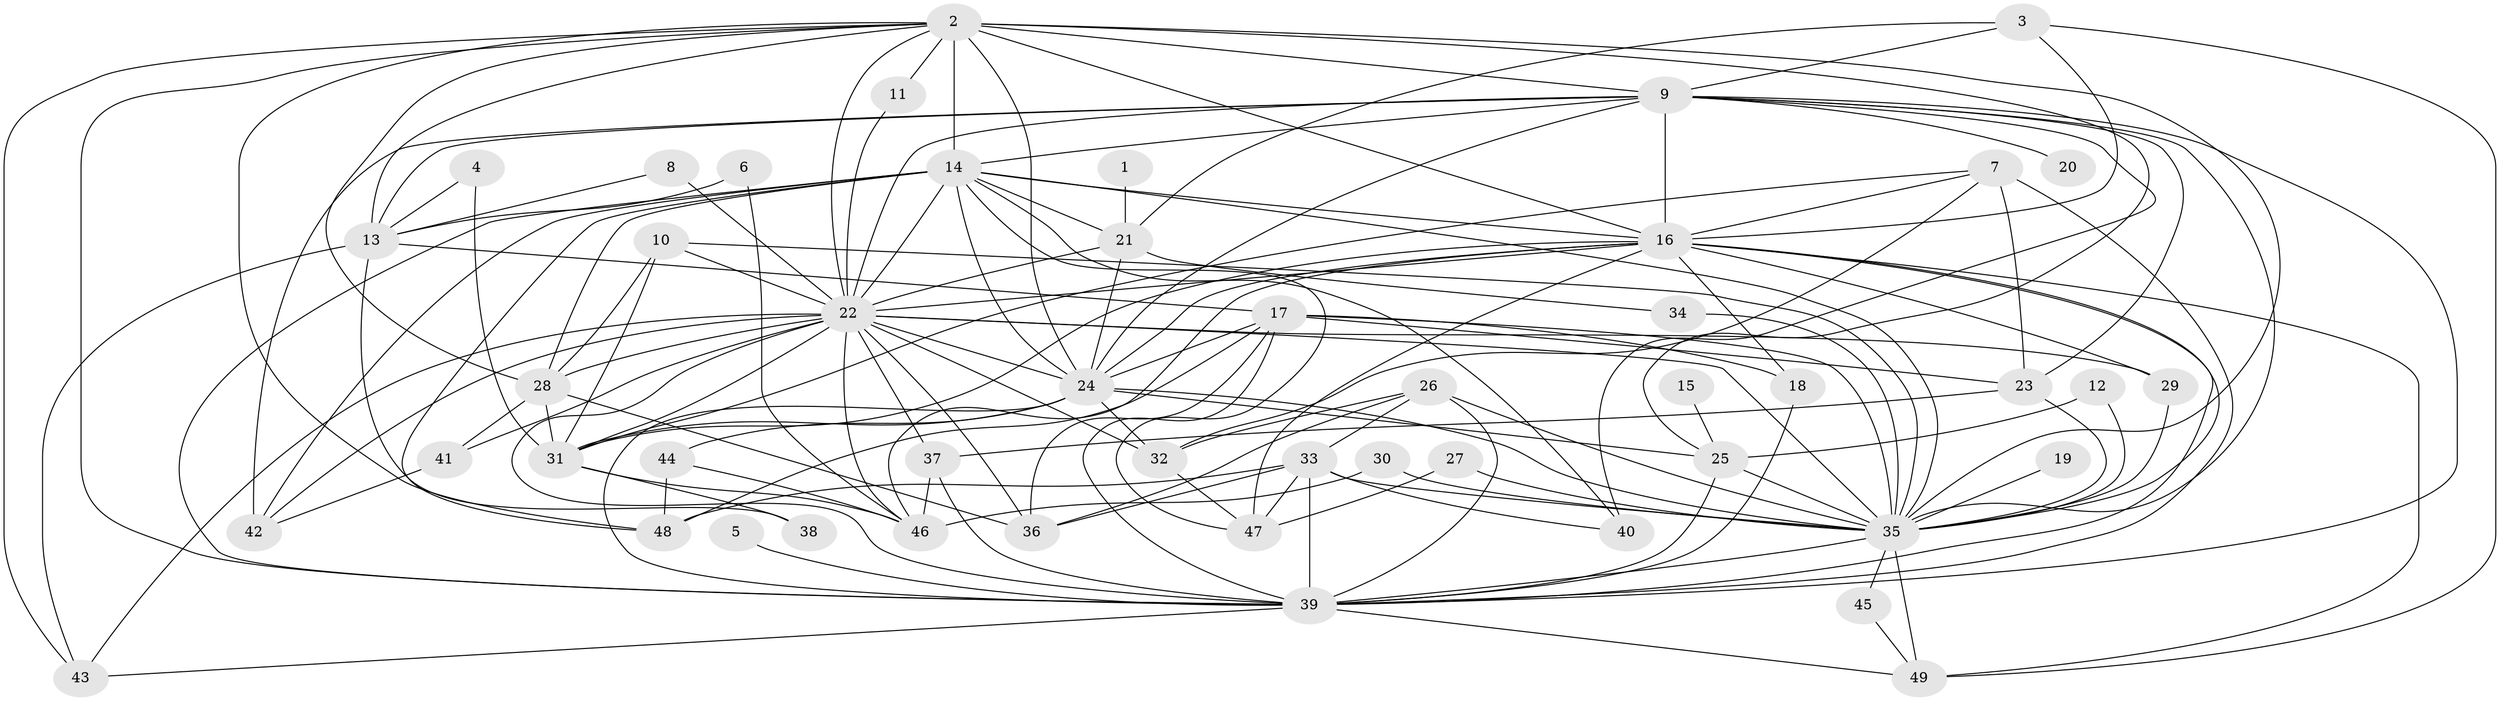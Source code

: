// original degree distribution, {20: 0.008333333333333333, 22: 0.008333333333333333, 13: 0.008333333333333333, 15: 0.008333333333333333, 16: 0.008333333333333333, 30: 0.008333333333333333, 21: 0.008333333333333333, 18: 0.008333333333333333, 23: 0.008333333333333333, 29: 0.008333333333333333, 9: 0.025, 3: 0.15, 10: 0.008333333333333333, 5: 0.016666666666666666, 2: 0.575, 4: 0.09166666666666666, 8: 0.008333333333333333, 7: 0.016666666666666666, 6: 0.025}
// Generated by graph-tools (version 1.1) at 2025/36/03/04/25 23:36:26]
// undirected, 49 vertices, 142 edges
graph export_dot {
  node [color=gray90,style=filled];
  1;
  2;
  3;
  4;
  5;
  6;
  7;
  8;
  9;
  10;
  11;
  12;
  13;
  14;
  15;
  16;
  17;
  18;
  19;
  20;
  21;
  22;
  23;
  24;
  25;
  26;
  27;
  28;
  29;
  30;
  31;
  32;
  33;
  34;
  35;
  36;
  37;
  38;
  39;
  40;
  41;
  42;
  43;
  44;
  45;
  46;
  47;
  48;
  49;
  1 -- 21 [weight=1.0];
  2 -- 9 [weight=2.0];
  2 -- 11 [weight=2.0];
  2 -- 13 [weight=2.0];
  2 -- 14 [weight=2.0];
  2 -- 16 [weight=2.0];
  2 -- 22 [weight=2.0];
  2 -- 24 [weight=5.0];
  2 -- 25 [weight=1.0];
  2 -- 28 [weight=1.0];
  2 -- 35 [weight=2.0];
  2 -- 39 [weight=4.0];
  2 -- 43 [weight=1.0];
  2 -- 48 [weight=1.0];
  3 -- 9 [weight=1.0];
  3 -- 16 [weight=1.0];
  3 -- 21 [weight=1.0];
  3 -- 49 [weight=1.0];
  4 -- 13 [weight=1.0];
  4 -- 31 [weight=1.0];
  5 -- 39 [weight=1.0];
  6 -- 13 [weight=1.0];
  6 -- 46 [weight=1.0];
  7 -- 16 [weight=1.0];
  7 -- 23 [weight=1.0];
  7 -- 31 [weight=1.0];
  7 -- 32 [weight=1.0];
  7 -- 39 [weight=2.0];
  8 -- 13 [weight=1.0];
  8 -- 22 [weight=2.0];
  9 -- 13 [weight=1.0];
  9 -- 14 [weight=1.0];
  9 -- 16 [weight=1.0];
  9 -- 20 [weight=1.0];
  9 -- 22 [weight=1.0];
  9 -- 23 [weight=1.0];
  9 -- 24 [weight=3.0];
  9 -- 35 [weight=1.0];
  9 -- 39 [weight=4.0];
  9 -- 40 [weight=1.0];
  9 -- 42 [weight=1.0];
  10 -- 22 [weight=1.0];
  10 -- 28 [weight=1.0];
  10 -- 31 [weight=1.0];
  10 -- 35 [weight=1.0];
  11 -- 22 [weight=1.0];
  12 -- 25 [weight=1.0];
  12 -- 35 [weight=1.0];
  13 -- 17 [weight=1.0];
  13 -- 38 [weight=1.0];
  13 -- 43 [weight=1.0];
  14 -- 16 [weight=1.0];
  14 -- 21 [weight=1.0];
  14 -- 22 [weight=2.0];
  14 -- 24 [weight=2.0];
  14 -- 28 [weight=1.0];
  14 -- 35 [weight=1.0];
  14 -- 39 [weight=2.0];
  14 -- 40 [weight=2.0];
  14 -- 42 [weight=1.0];
  14 -- 47 [weight=1.0];
  14 -- 48 [weight=1.0];
  15 -- 25 [weight=1.0];
  16 -- 18 [weight=1.0];
  16 -- 22 [weight=1.0];
  16 -- 24 [weight=3.0];
  16 -- 29 [weight=1.0];
  16 -- 31 [weight=1.0];
  16 -- 35 [weight=3.0];
  16 -- 39 [weight=3.0];
  16 -- 46 [weight=2.0];
  16 -- 47 [weight=1.0];
  16 -- 49 [weight=1.0];
  17 -- 18 [weight=1.0];
  17 -- 23 [weight=1.0];
  17 -- 24 [weight=1.0];
  17 -- 35 [weight=1.0];
  17 -- 36 [weight=1.0];
  17 -- 39 [weight=1.0];
  17 -- 48 [weight=1.0];
  18 -- 39 [weight=2.0];
  19 -- 35 [weight=1.0];
  21 -- 22 [weight=1.0];
  21 -- 24 [weight=1.0];
  21 -- 34 [weight=1.0];
  22 -- 24 [weight=1.0];
  22 -- 28 [weight=1.0];
  22 -- 29 [weight=1.0];
  22 -- 31 [weight=1.0];
  22 -- 32 [weight=2.0];
  22 -- 35 [weight=2.0];
  22 -- 36 [weight=2.0];
  22 -- 37 [weight=1.0];
  22 -- 39 [weight=2.0];
  22 -- 41 [weight=1.0];
  22 -- 42 [weight=1.0];
  22 -- 43 [weight=1.0];
  22 -- 46 [weight=1.0];
  23 -- 35 [weight=1.0];
  23 -- 37 [weight=1.0];
  24 -- 25 [weight=1.0];
  24 -- 31 [weight=1.0];
  24 -- 32 [weight=1.0];
  24 -- 35 [weight=1.0];
  24 -- 39 [weight=3.0];
  24 -- 44 [weight=1.0];
  25 -- 35 [weight=1.0];
  25 -- 39 [weight=1.0];
  26 -- 32 [weight=1.0];
  26 -- 33 [weight=1.0];
  26 -- 35 [weight=1.0];
  26 -- 36 [weight=1.0];
  26 -- 39 [weight=1.0];
  27 -- 35 [weight=2.0];
  27 -- 47 [weight=1.0];
  28 -- 31 [weight=1.0];
  28 -- 36 [weight=1.0];
  28 -- 41 [weight=2.0];
  29 -- 35 [weight=1.0];
  30 -- 35 [weight=1.0];
  30 -- 46 [weight=1.0];
  31 -- 38 [weight=1.0];
  31 -- 46 [weight=1.0];
  32 -- 47 [weight=1.0];
  33 -- 35 [weight=2.0];
  33 -- 36 [weight=1.0];
  33 -- 39 [weight=2.0];
  33 -- 40 [weight=1.0];
  33 -- 47 [weight=1.0];
  33 -- 48 [weight=1.0];
  34 -- 35 [weight=1.0];
  35 -- 39 [weight=2.0];
  35 -- 45 [weight=1.0];
  35 -- 49 [weight=2.0];
  37 -- 39 [weight=1.0];
  37 -- 46 [weight=1.0];
  39 -- 43 [weight=1.0];
  39 -- 49 [weight=1.0];
  41 -- 42 [weight=1.0];
  44 -- 46 [weight=1.0];
  44 -- 48 [weight=1.0];
  45 -- 49 [weight=1.0];
}
